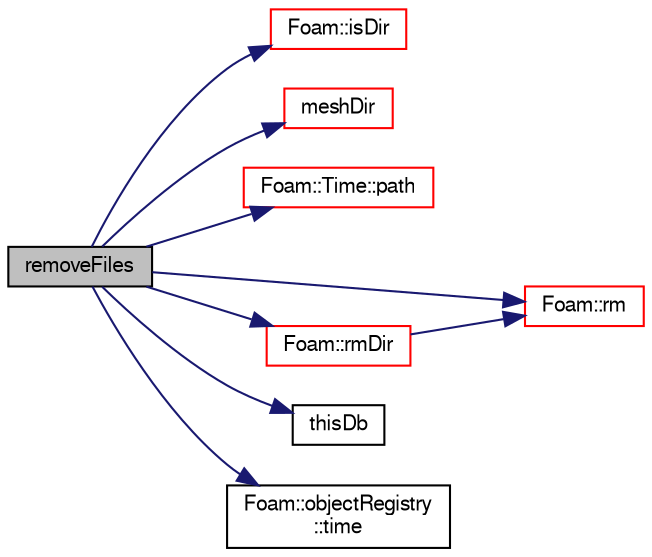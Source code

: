digraph "removeFiles"
{
  bgcolor="transparent";
  edge [fontname="FreeSans",fontsize="10",labelfontname="FreeSans",labelfontsize="10"];
  node [fontname="FreeSans",fontsize="10",shape=record];
  rankdir="LR";
  Node27830 [label="removeFiles",height=0.2,width=0.4,color="black", fillcolor="grey75", style="filled", fontcolor="black"];
  Node27830 -> Node27831 [color="midnightblue",fontsize="10",style="solid",fontname="FreeSans"];
  Node27831 [label="Foam::isDir",height=0.2,width=0.4,color="red",URL="$a21124.html#a9c9cf5d33b9c5961f835aefe5d860c5a",tooltip="Does the name exist as a DIRECTORY in the file system? "];
  Node27830 -> Node27837 [color="midnightblue",fontsize="10",style="solid",fontname="FreeSans"];
  Node27837 [label="meshDir",height=0.2,width=0.4,color="red",URL="$a27410.html#a35bc3ae2032ce6d7dda00f90cd70414a",tooltip="Return the local mesh directory (dbDir()/meshSubDir) "];
  Node27830 -> Node28181 [color="midnightblue",fontsize="10",style="solid",fontname="FreeSans"];
  Node28181 [label="Foam::Time::path",height=0.2,width=0.4,color="red",URL="$a26350.html#a3a68a482f9904838898709bec94fedc5",tooltip="Return path. "];
  Node27830 -> Node28121 [color="midnightblue",fontsize="10",style="solid",fontname="FreeSans"];
  Node28121 [label="Foam::rm",height=0.2,width=0.4,color="red",URL="$a21124.html#a24dbcb779312aba1a80a0b57a3a7f1ad",tooltip="Remove a file, returning true if successful otherwise false. "];
  Node27830 -> Node28120 [color="midnightblue",fontsize="10",style="solid",fontname="FreeSans"];
  Node28120 [label="Foam::rmDir",height=0.2,width=0.4,color="red",URL="$a21124.html#a94f85dc184bdb0495e62488fda627038",tooltip="Remove a dirctory and its contents. "];
  Node28120 -> Node28121 [color="midnightblue",fontsize="10",style="solid",fontname="FreeSans"];
  Node27830 -> Node28186 [color="midnightblue",fontsize="10",style="solid",fontname="FreeSans"];
  Node28186 [label="thisDb",height=0.2,width=0.4,color="black",URL="$a27410.html#a5f5bc984783118ded801fa381b2a4719",tooltip="Return the object registry. "];
  Node27830 -> Node27852 [color="midnightblue",fontsize="10",style="solid",fontname="FreeSans"];
  Node27852 [label="Foam::objectRegistry\l::time",height=0.2,width=0.4,color="black",URL="$a26326.html#a0d94096809fe3376b29a2a29ca11bb18",tooltip="Return time. "];
}
